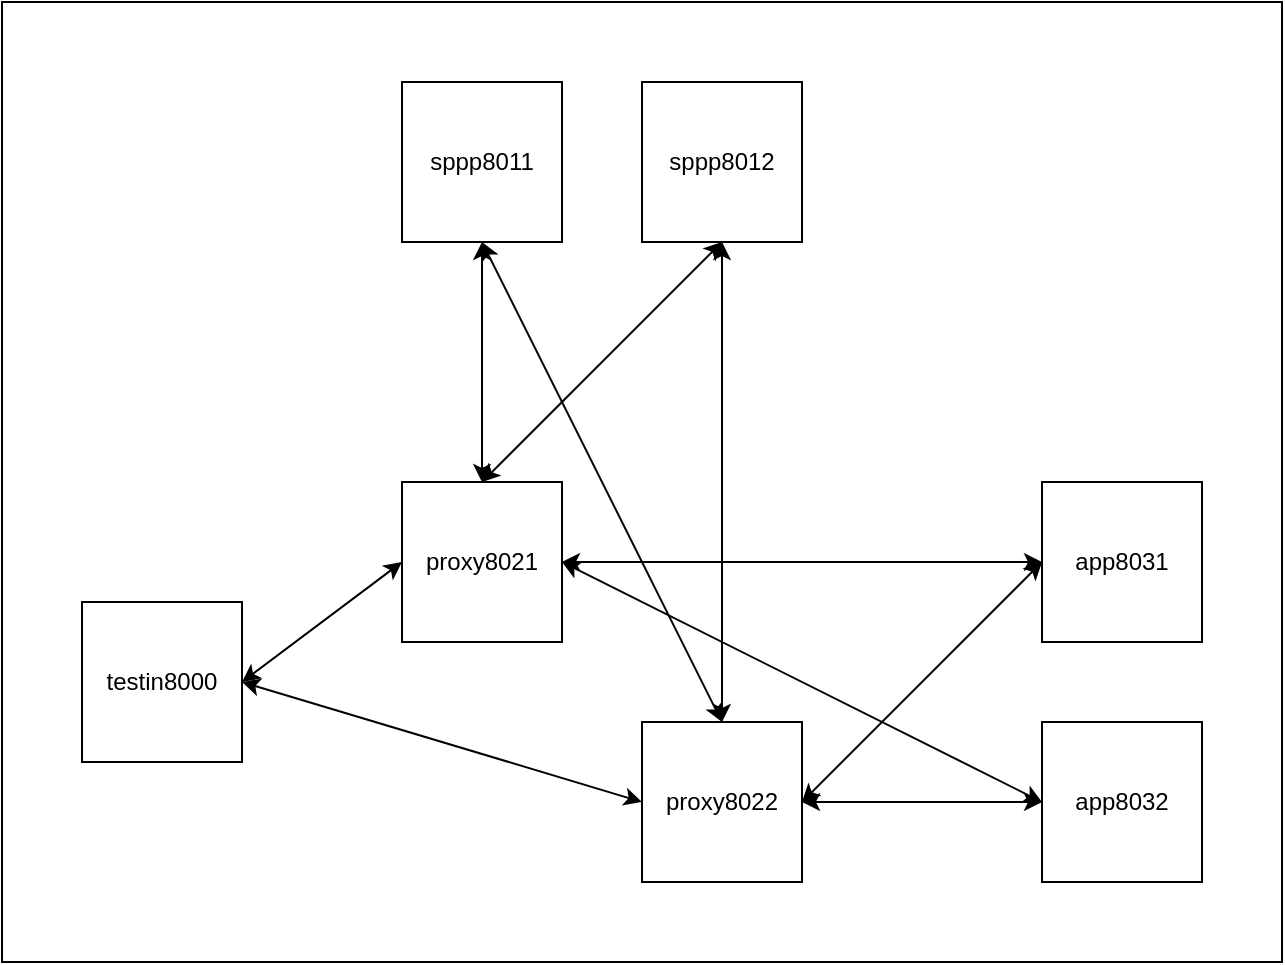 <mxfile version="13.0.2" type="device"><diagram name="Page-1" id="929967ad-93f9-6ef4-fab6-5d389245f69c"><mxGraphModel dx="632" dy="685" grid="1" gridSize="10" guides="1" tooltips="1" connect="1" arrows="1" fold="1" page="1" pageScale="1.5" pageWidth="1169" pageHeight="826" background="none" math="0" shadow="0"><root><mxCell id="0" style=";html=1;"/><mxCell id="1" style=";html=1;" parent="0"/><mxCell id="PneqRM25gQfIVDr9euUK-34" value="" style="whiteSpace=wrap;html=1;" parent="1" vertex="1"><mxGeometry x="40" y="80" width="640" height="480" as="geometry"/></mxCell><mxCell id="PneqRM25gQfIVDr9euUK-2" value="sppp8011" style="rounded=0;whiteSpace=wrap;html=1;" parent="1" vertex="1"><mxGeometry x="240" y="120" width="80" height="80" as="geometry"/></mxCell><mxCell id="PneqRM25gQfIVDr9euUK-4" value="testin8000" style="rounded=0;whiteSpace=wrap;html=1;" parent="1" vertex="1"><mxGeometry x="80" y="380" width="80" height="80" as="geometry"/></mxCell><mxCell id="PneqRM25gQfIVDr9euUK-5" value="app8031" style="rounded=0;whiteSpace=wrap;html=1;" parent="1" vertex="1"><mxGeometry x="560" y="320" width="80" height="80" as="geometry"/></mxCell><mxCell id="PneqRM25gQfIVDr9euUK-6" value="proxy8021" style="rounded=0;whiteSpace=wrap;html=1;" parent="1" vertex="1"><mxGeometry x="240" y="320" width="80" height="80" as="geometry"/></mxCell><mxCell id="PneqRM25gQfIVDr9euUK-36" value="sppp8012" style="rounded=0;whiteSpace=wrap;html=1;" parent="1" vertex="1"><mxGeometry x="360" y="120" width="80" height="80" as="geometry"/></mxCell><mxCell id="PneqRM25gQfIVDr9euUK-38" value="proxy8022" style="rounded=0;whiteSpace=wrap;html=1;" parent="1" vertex="1"><mxGeometry x="360" y="440" width="80" height="80" as="geometry"/></mxCell><mxCell id="PneqRM25gQfIVDr9euUK-40" value="" style="endArrow=classic;startArrow=classic;html=1;exitX=1;exitY=0.5;exitDx=0;exitDy=0;entryX=0;entryY=0.5;entryDx=0;entryDy=0;" parent="1" source="PneqRM25gQfIVDr9euUK-4" target="PneqRM25gQfIVDr9euUK-6" edge="1"><mxGeometry width="50" height="50" relative="1" as="geometry"><mxPoint x="330" y="380" as="sourcePoint"/><mxPoint x="380" y="330" as="targetPoint"/></mxGeometry></mxCell><mxCell id="PneqRM25gQfIVDr9euUK-41" value="" style="endArrow=classic;startArrow=classic;html=1;exitX=1;exitY=0.5;exitDx=0;exitDy=0;entryX=0;entryY=0.5;entryDx=0;entryDy=0;" parent="1" source="PneqRM25gQfIVDr9euUK-4" target="PneqRM25gQfIVDr9euUK-38" edge="1"><mxGeometry width="50" height="50" relative="1" as="geometry"><mxPoint x="170" y="280" as="sourcePoint"/><mxPoint x="250" y="250" as="targetPoint"/></mxGeometry></mxCell><mxCell id="PneqRM25gQfIVDr9euUK-42" value="app8032" style="rounded=0;whiteSpace=wrap;html=1;" parent="1" vertex="1"><mxGeometry x="560" y="440" width="80" height="80" as="geometry"/></mxCell><mxCell id="PneqRM25gQfIVDr9euUK-43" value="" style="endArrow=classic;startArrow=classic;html=1;entryX=0.5;entryY=1;entryDx=0;entryDy=0;exitX=0.5;exitY=0;exitDx=0;exitDy=0;" parent="1" source="PneqRM25gQfIVDr9euUK-38" target="PneqRM25gQfIVDr9euUK-2" edge="1"><mxGeometry width="50" height="50" relative="1" as="geometry"><mxPoint x="330" y="380" as="sourcePoint"/><mxPoint x="380" y="330" as="targetPoint"/></mxGeometry></mxCell><mxCell id="PneqRM25gQfIVDr9euUK-44" value="" style="endArrow=classic;startArrow=classic;html=1;entryX=0.5;entryY=1;entryDx=0;entryDy=0;exitX=0.5;exitY=0;exitDx=0;exitDy=0;" parent="1" source="PneqRM25gQfIVDr9euUK-38" target="PneqRM25gQfIVDr9euUK-36" edge="1"><mxGeometry width="50" height="50" relative="1" as="geometry"><mxPoint x="410" y="330" as="sourcePoint"/><mxPoint x="370" y="170" as="targetPoint"/></mxGeometry></mxCell><mxCell id="PneqRM25gQfIVDr9euUK-45" value="" style="endArrow=classic;startArrow=classic;html=1;entryX=0;entryY=0.5;entryDx=0;entryDy=0;exitX=1;exitY=0.5;exitDx=0;exitDy=0;" parent="1" source="PneqRM25gQfIVDr9euUK-38" target="PneqRM25gQfIVDr9euUK-5" edge="1"><mxGeometry width="50" height="50" relative="1" as="geometry"><mxPoint x="420" y="340" as="sourcePoint"/><mxPoint x="380" y="180" as="targetPoint"/></mxGeometry></mxCell><mxCell id="PneqRM25gQfIVDr9euUK-46" value="" style="endArrow=classic;startArrow=classic;html=1;entryX=0;entryY=0.5;entryDx=0;entryDy=0;exitX=1;exitY=0.5;exitDx=0;exitDy=0;" parent="1" source="PneqRM25gQfIVDr9euUK-38" target="PneqRM25gQfIVDr9euUK-42" edge="1"><mxGeometry width="50" height="50" relative="1" as="geometry"><mxPoint x="430" y="350" as="sourcePoint"/><mxPoint x="390" y="190" as="targetPoint"/></mxGeometry></mxCell><mxCell id="PneqRM25gQfIVDr9euUK-47" value="" style="endArrow=classic;startArrow=classic;html=1;entryX=0.5;entryY=1;entryDx=0;entryDy=0;exitX=0.5;exitY=0;exitDx=0;exitDy=0;" parent="1" source="PneqRM25gQfIVDr9euUK-6" target="PneqRM25gQfIVDr9euUK-2" edge="1"><mxGeometry width="50" height="50" relative="1" as="geometry"><mxPoint x="440" y="360" as="sourcePoint"/><mxPoint x="400" y="200" as="targetPoint"/></mxGeometry></mxCell><mxCell id="PneqRM25gQfIVDr9euUK-48" value="" style="endArrow=classic;startArrow=classic;html=1;entryX=0.5;entryY=1;entryDx=0;entryDy=0;exitX=0.5;exitY=0;exitDx=0;exitDy=0;" parent="1" source="PneqRM25gQfIVDr9euUK-6" target="PneqRM25gQfIVDr9euUK-36" edge="1"><mxGeometry width="50" height="50" relative="1" as="geometry"><mxPoint x="450" y="370" as="sourcePoint"/><mxPoint x="410" y="210" as="targetPoint"/></mxGeometry></mxCell><mxCell id="PneqRM25gQfIVDr9euUK-49" value="" style="endArrow=classic;startArrow=classic;html=1;entryX=1;entryY=0.5;entryDx=0;entryDy=0;exitX=0;exitY=0.5;exitDx=0;exitDy=0;" parent="1" source="PneqRM25gQfIVDr9euUK-5" target="PneqRM25gQfIVDr9euUK-6" edge="1"><mxGeometry width="50" height="50" relative="1" as="geometry"><mxPoint x="460" y="380" as="sourcePoint"/><mxPoint x="420" y="220" as="targetPoint"/></mxGeometry></mxCell><mxCell id="PneqRM25gQfIVDr9euUK-50" value="" style="endArrow=classic;startArrow=classic;html=1;entryX=1;entryY=0.5;entryDx=0;entryDy=0;exitX=0;exitY=0.5;exitDx=0;exitDy=0;" parent="1" source="PneqRM25gQfIVDr9euUK-42" target="PneqRM25gQfIVDr9euUK-6" edge="1"><mxGeometry width="50" height="50" relative="1" as="geometry"><mxPoint x="470" y="390" as="sourcePoint"/><mxPoint x="430" y="230" as="targetPoint"/></mxGeometry></mxCell></root></mxGraphModel></diagram></mxfile>